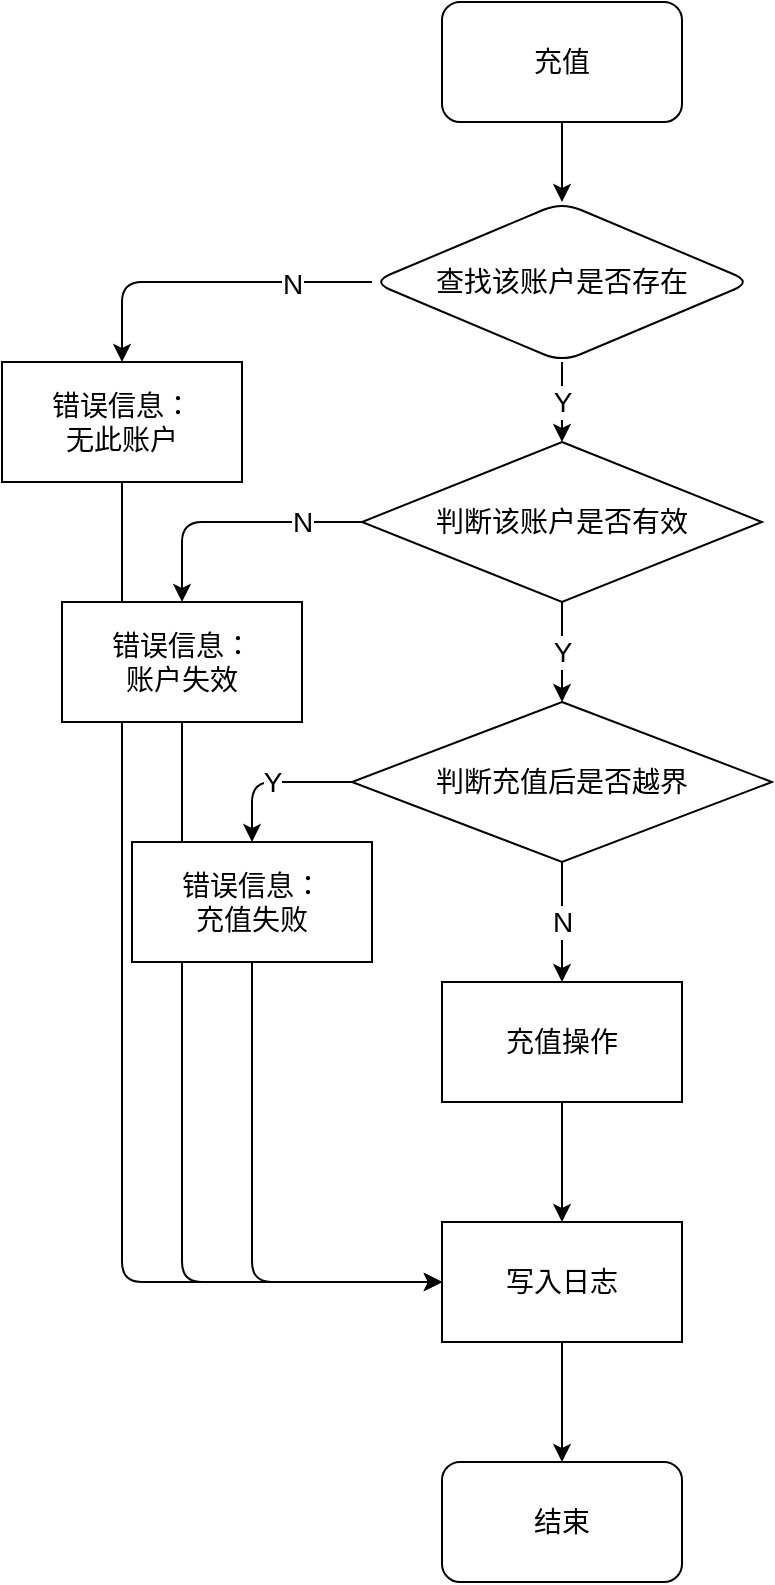 <mxfile>
    <diagram id="Nu6W7tN2dkfqTWFHDaHS" name="第 1 页">
        <mxGraphModel dx="1467" dy="853" grid="1" gridSize="10" guides="1" tooltips="1" connect="1" arrows="1" fold="1" page="1" pageScale="1" pageWidth="980" pageHeight="1390" background="#ffffff" math="0" shadow="0">
            <root>
                <mxCell id="0"/>
                <mxCell id="1" parent="0"/>
                <mxCell id="4" value="" style="edgeStyle=none;html=1;" edge="1" parent="1" source="2" target="3">
                    <mxGeometry relative="1" as="geometry"/>
                </mxCell>
                <mxCell id="2" value="充值" style="rounded=1;whiteSpace=wrap;html=1;fontSize=14;" vertex="1" parent="1">
                    <mxGeometry x="160" y="80" width="120" height="60" as="geometry"/>
                </mxCell>
                <mxCell id="11" value="Y" style="edgeStyle=orthogonalEdgeStyle;html=1;exitX=0.5;exitY=1;exitDx=0;exitDy=0;fontSize=14;" edge="1" parent="1" source="3" target="6">
                    <mxGeometry relative="1" as="geometry"/>
                </mxCell>
                <mxCell id="19" style="edgeStyle=orthogonalEdgeStyle;html=1;exitX=0;exitY=0.5;exitDx=0;exitDy=0;entryX=0.5;entryY=0;entryDx=0;entryDy=0;fontSize=14;" edge="1" parent="1" source="3" target="16">
                    <mxGeometry relative="1" as="geometry"/>
                </mxCell>
                <mxCell id="25" value="N" style="edgeLabel;html=1;align=center;verticalAlign=middle;resizable=0;points=[];fontSize=14;" vertex="1" connectable="0" parent="19">
                    <mxGeometry x="-0.516" y="1" relative="1" as="geometry">
                        <mxPoint as="offset"/>
                    </mxGeometry>
                </mxCell>
                <mxCell id="3" value="查找该账户是否存在" style="rhombus;whiteSpace=wrap;html=1;rounded=1;fontSize=14;" vertex="1" parent="1">
                    <mxGeometry x="125" y="180" width="190" height="80" as="geometry"/>
                </mxCell>
                <mxCell id="12" value="Y" style="edgeStyle=orthogonalEdgeStyle;html=1;exitX=0.5;exitY=1;exitDx=0;exitDy=0;fontSize=14;" edge="1" parent="1" source="6" target="7">
                    <mxGeometry relative="1" as="geometry"/>
                </mxCell>
                <mxCell id="21" value="N" style="edgeStyle=orthogonalEdgeStyle;html=1;exitX=0;exitY=0.5;exitDx=0;exitDy=0;entryX=0.5;entryY=0;entryDx=0;entryDy=0;fontSize=14;" edge="1" parent="1" source="6" target="17">
                    <mxGeometry x="-0.538" relative="1" as="geometry">
                        <mxPoint as="offset"/>
                    </mxGeometry>
                </mxCell>
                <mxCell id="6" value="判断该账户是否有效" style="rhombus;whiteSpace=wrap;html=1;fontSize=14;" vertex="1" parent="1">
                    <mxGeometry x="120" y="300" width="200" height="80" as="geometry"/>
                </mxCell>
                <mxCell id="13" value="N" style="edgeStyle=orthogonalEdgeStyle;html=1;exitX=0.5;exitY=1;exitDx=0;exitDy=0;fontSize=14;" edge="1" parent="1" source="7" target="8">
                    <mxGeometry relative="1" as="geometry"/>
                </mxCell>
                <mxCell id="23" value="Y" style="edgeStyle=orthogonalEdgeStyle;html=1;exitX=0;exitY=0.5;exitDx=0;exitDy=0;fontSize=14;" edge="1" parent="1" source="7" target="18">
                    <mxGeometry relative="1" as="geometry"/>
                </mxCell>
                <mxCell id="7" value="判断充值后是否越界" style="rhombus;whiteSpace=wrap;html=1;fontSize=14;" vertex="1" parent="1">
                    <mxGeometry x="115" y="430" width="210" height="80" as="geometry"/>
                </mxCell>
                <mxCell id="14" style="edgeStyle=orthogonalEdgeStyle;html=1;exitX=0.5;exitY=1;exitDx=0;exitDy=0;fontSize=14;" edge="1" parent="1" source="8" target="9">
                    <mxGeometry relative="1" as="geometry"/>
                </mxCell>
                <mxCell id="8" value="充值操作" style="rounded=0;whiteSpace=wrap;html=1;fontSize=14;" vertex="1" parent="1">
                    <mxGeometry x="160" y="570" width="120" height="60" as="geometry"/>
                </mxCell>
                <mxCell id="15" style="edgeStyle=orthogonalEdgeStyle;html=1;exitX=0.5;exitY=1;exitDx=0;exitDy=0;fontSize=14;" edge="1" parent="1" source="9" target="10">
                    <mxGeometry relative="1" as="geometry"/>
                </mxCell>
                <mxCell id="9" value="写入日志" style="rounded=0;whiteSpace=wrap;html=1;fontSize=14;" vertex="1" parent="1">
                    <mxGeometry x="160" y="690" width="120" height="60" as="geometry"/>
                </mxCell>
                <mxCell id="10" value="结束" style="rounded=1;whiteSpace=wrap;html=1;fontSize=14;" vertex="1" parent="1">
                    <mxGeometry x="160" y="810" width="120" height="60" as="geometry"/>
                </mxCell>
                <mxCell id="20" style="edgeStyle=orthogonalEdgeStyle;html=1;exitX=0.5;exitY=1;exitDx=0;exitDy=0;entryX=0;entryY=0.5;entryDx=0;entryDy=0;fontSize=14;" edge="1" parent="1" source="16" target="9">
                    <mxGeometry relative="1" as="geometry"/>
                </mxCell>
                <mxCell id="16" value="错误信息：&lt;br&gt;无此账户" style="rounded=0;whiteSpace=wrap;html=1;fontSize=14;" vertex="1" parent="1">
                    <mxGeometry x="-60" y="260" width="120" height="60" as="geometry"/>
                </mxCell>
                <mxCell id="22" style="edgeStyle=orthogonalEdgeStyle;html=1;exitX=0.5;exitY=1;exitDx=0;exitDy=0;entryX=0;entryY=0.5;entryDx=0;entryDy=0;fontSize=14;" edge="1" parent="1" source="17" target="9">
                    <mxGeometry relative="1" as="geometry"/>
                </mxCell>
                <mxCell id="17" value="错误信息：&lt;br&gt;账户失效" style="rounded=0;whiteSpace=wrap;html=1;fontSize=14;" vertex="1" parent="1">
                    <mxGeometry x="-30" y="380" width="120" height="60" as="geometry"/>
                </mxCell>
                <mxCell id="24" style="edgeStyle=orthogonalEdgeStyle;html=1;exitX=0.5;exitY=1;exitDx=0;exitDy=0;entryX=0;entryY=0.5;entryDx=0;entryDy=0;fontSize=14;" edge="1" parent="1" source="18" target="9">
                    <mxGeometry relative="1" as="geometry"/>
                </mxCell>
                <mxCell id="18" value="错误信息：&lt;br&gt;充值失败" style="rounded=0;whiteSpace=wrap;html=1;fontSize=14;" vertex="1" parent="1">
                    <mxGeometry x="5" y="500" width="120" height="60" as="geometry"/>
                </mxCell>
            </root>
        </mxGraphModel>
    </diagram>
</mxfile>